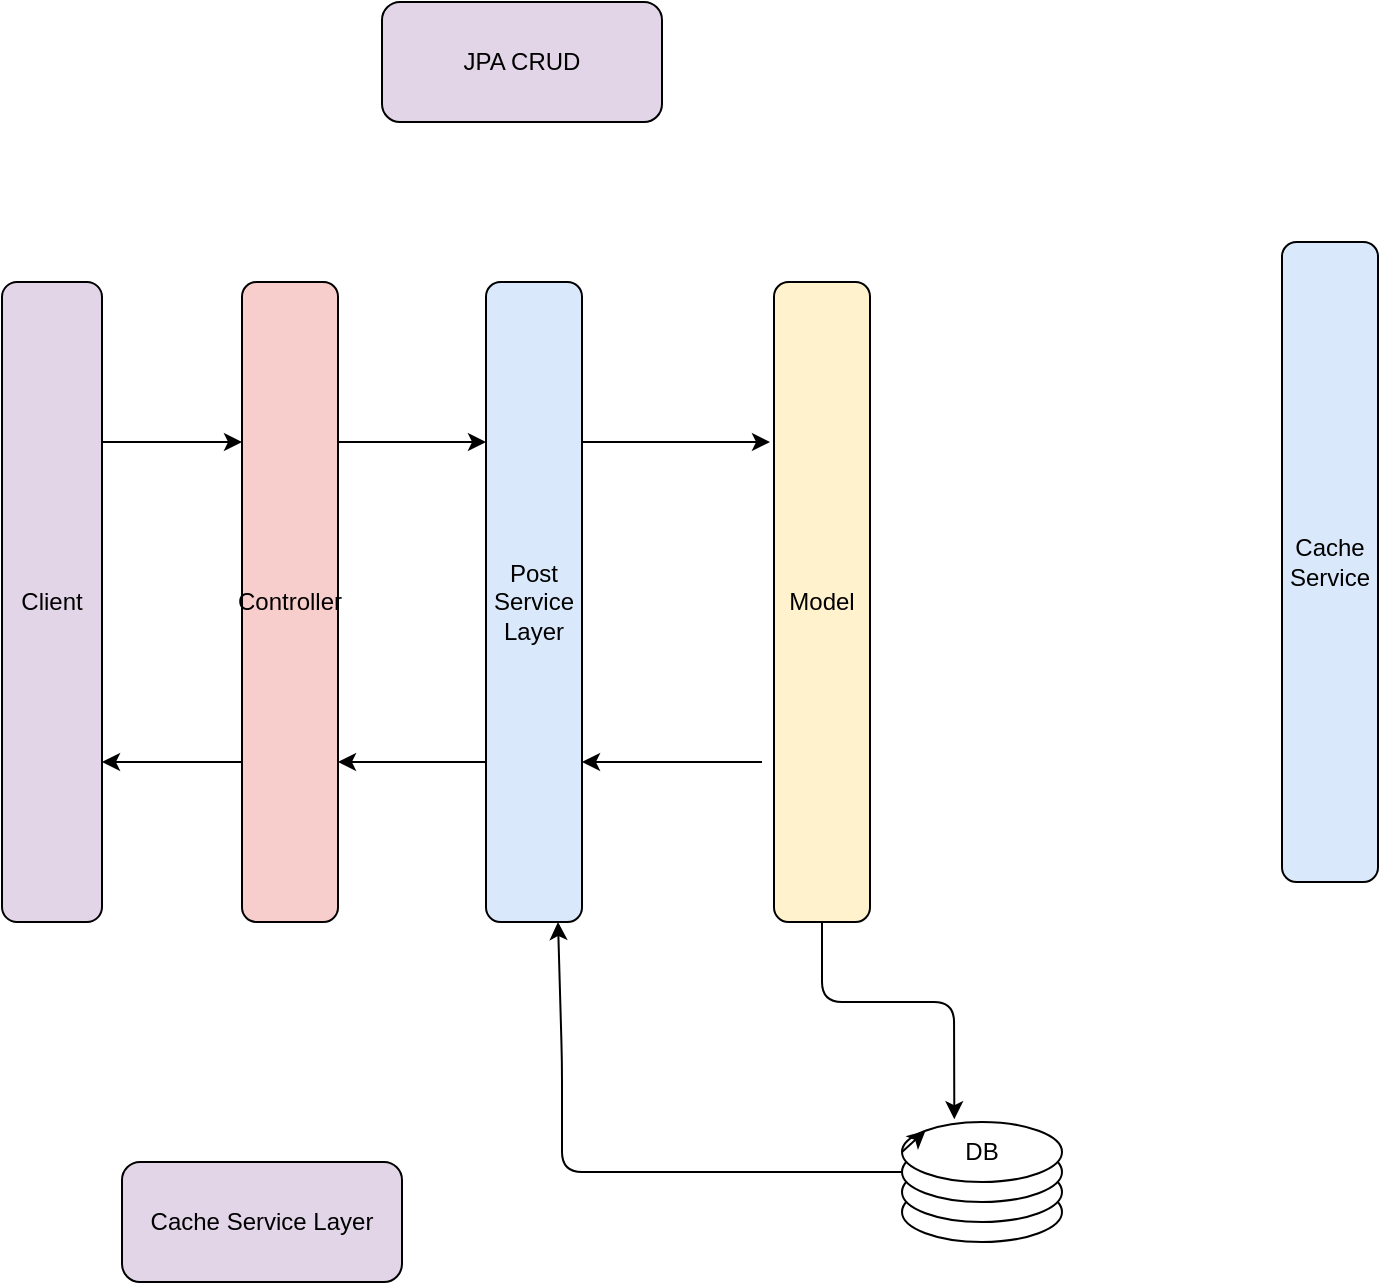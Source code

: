 <mxfile>
    <diagram id="MmIdsh-Oe8tLr_MlBv-J" name="Page-1">
        <mxGraphModel dx="1721" dy="2024" grid="1" gridSize="10" guides="1" tooltips="1" connect="1" arrows="1" fold="1" page="1" pageScale="1" pageWidth="827" pageHeight="1169" math="0" shadow="0">
            <root>
                <mxCell id="0"/>
                <mxCell id="1" parent="0"/>
                <mxCell id="23" style="edgeStyle=none;html=1;exitX=0;exitY=0.75;exitDx=0;exitDy=0;entryX=1;entryY=0.75;entryDx=0;entryDy=0;" edge="1" parent="1" source="2" target="5">
                    <mxGeometry relative="1" as="geometry"/>
                </mxCell>
                <mxCell id="2" value="Post Service Layer" style="rounded=1;whiteSpace=wrap;html=1;fillColor=#dae8fc;" parent="1" vertex="1">
                    <mxGeometry x="222" width="48" height="320" as="geometry"/>
                </mxCell>
                <mxCell id="28" style="edgeStyle=none;html=1;exitX=0.5;exitY=1;exitDx=0;exitDy=0;entryX=0.327;entryY=-0.047;entryDx=0;entryDy=0;entryPerimeter=0;" edge="1" parent="1" source="4" target="16">
                    <mxGeometry relative="1" as="geometry">
                        <Array as="points">
                            <mxPoint x="390" y="360"/>
                            <mxPoint x="456" y="360"/>
                        </Array>
                    </mxGeometry>
                </mxCell>
                <mxCell id="4" value="Model" style="rounded=1;whiteSpace=wrap;html=1;fillColor=#fff2cc;" parent="1" vertex="1">
                    <mxGeometry x="366" width="48" height="320" as="geometry"/>
                </mxCell>
                <mxCell id="21" style="edgeStyle=none;html=1;exitX=0;exitY=0.75;exitDx=0;exitDy=0;entryX=1;entryY=0.75;entryDx=0;entryDy=0;" edge="1" parent="1" source="5" target="12">
                    <mxGeometry relative="1" as="geometry"/>
                </mxCell>
                <mxCell id="5" value="Controller" style="rounded=1;whiteSpace=wrap;html=1;fillColor=#f8cecc;" parent="1" vertex="1">
                    <mxGeometry x="100" width="48" height="320" as="geometry"/>
                </mxCell>
                <mxCell id="6" value="JPA CRUD" style="rounded=1;whiteSpace=wrap;html=1;fillColor=#e1d5e7;" parent="1" vertex="1">
                    <mxGeometry x="170" y="-140" width="140" height="60" as="geometry"/>
                </mxCell>
                <mxCell id="20" style="edgeStyle=none;html=1;exitX=1;exitY=0.25;exitDx=0;exitDy=0;entryX=0;entryY=0.25;entryDx=0;entryDy=0;" edge="1" parent="1" source="12" target="5">
                    <mxGeometry relative="1" as="geometry">
                        <mxPoint x="80" y="79" as="targetPoint"/>
                    </mxGeometry>
                </mxCell>
                <mxCell id="12" value="Client" style="rounded=1;whiteSpace=wrap;html=1;fillColor=#e1d5e7;" vertex="1" parent="1">
                    <mxGeometry x="-20" width="50" height="320" as="geometry"/>
                </mxCell>
                <mxCell id="13" value="" style="ellipse;whiteSpace=wrap;html=1;" vertex="1" parent="1">
                    <mxGeometry x="430" y="450" width="80" height="30" as="geometry"/>
                </mxCell>
                <mxCell id="14" value="" style="ellipse;whiteSpace=wrap;html=1;" vertex="1" parent="1">
                    <mxGeometry x="430" y="440" width="80" height="30" as="geometry"/>
                </mxCell>
                <mxCell id="29" style="edgeStyle=none;html=1;exitX=0;exitY=0.5;exitDx=0;exitDy=0;entryX=0.75;entryY=1;entryDx=0;entryDy=0;" edge="1" parent="1" source="15" target="2">
                    <mxGeometry relative="1" as="geometry">
                        <Array as="points">
                            <mxPoint x="260" y="445"/>
                            <mxPoint x="260" y="390"/>
                        </Array>
                    </mxGeometry>
                </mxCell>
                <mxCell id="15" value="" style="ellipse;whiteSpace=wrap;html=1;" vertex="1" parent="1">
                    <mxGeometry x="430" y="430" width="80" height="30" as="geometry"/>
                </mxCell>
                <mxCell id="16" value="DB" style="ellipse;whiteSpace=wrap;html=1;" vertex="1" parent="1">
                    <mxGeometry x="430" y="420" width="80" height="30" as="geometry"/>
                </mxCell>
                <mxCell id="17" style="edgeStyle=none;html=1;exitX=0;exitY=0.5;exitDx=0;exitDy=0;entryX=0;entryY=0;entryDx=0;entryDy=0;" edge="1" parent="1" source="16" target="16">
                    <mxGeometry relative="1" as="geometry"/>
                </mxCell>
                <mxCell id="22" style="edgeStyle=none;html=1;exitX=1;exitY=0.25;exitDx=0;exitDy=0;entryX=0;entryY=0.25;entryDx=0;entryDy=0;" edge="1" parent="1" target="2">
                    <mxGeometry relative="1" as="geometry">
                        <mxPoint x="148" y="80" as="sourcePoint"/>
                        <mxPoint x="218" y="80" as="targetPoint"/>
                    </mxGeometry>
                </mxCell>
                <mxCell id="24" style="edgeStyle=none;html=1;entryX=0;entryY=0.25;entryDx=0;entryDy=0;" edge="1" parent="1">
                    <mxGeometry relative="1" as="geometry">
                        <mxPoint x="270" y="80" as="sourcePoint"/>
                        <mxPoint x="364" y="80" as="targetPoint"/>
                    </mxGeometry>
                </mxCell>
                <mxCell id="25" style="edgeStyle=none;html=1;entryX=1;entryY=0.75;entryDx=0;entryDy=0;" edge="1" parent="1">
                    <mxGeometry relative="1" as="geometry">
                        <mxPoint x="360" y="240" as="sourcePoint"/>
                        <mxPoint x="270" y="240" as="targetPoint"/>
                        <Array as="points">
                            <mxPoint x="270" y="240"/>
                        </Array>
                    </mxGeometry>
                </mxCell>
                <mxCell id="26" value="Cache Service Layer" style="rounded=1;whiteSpace=wrap;html=1;fillColor=#e1d5e7;" vertex="1" parent="1">
                    <mxGeometry x="40" y="440" width="140" height="60" as="geometry"/>
                </mxCell>
                <mxCell id="27" value="Cache Service" style="rounded=1;whiteSpace=wrap;html=1;fillColor=#dae8fc;" vertex="1" parent="1">
                    <mxGeometry x="620" y="-20" width="48" height="320" as="geometry"/>
                </mxCell>
            </root>
        </mxGraphModel>
    </diagram>
</mxfile>